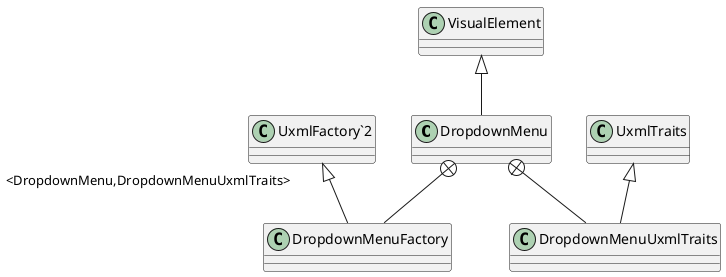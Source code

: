 @startuml
class DropdownMenu {
}
class DropdownMenuFactory {
}
class DropdownMenuUxmlTraits {
}
VisualElement <|-- DropdownMenu
DropdownMenu +-- DropdownMenuFactory
"UxmlFactory`2" "<DropdownMenu,DropdownMenuUxmlTraits>" <|-- DropdownMenuFactory
DropdownMenu +-- DropdownMenuUxmlTraits
UxmlTraits <|-- DropdownMenuUxmlTraits
@enduml
